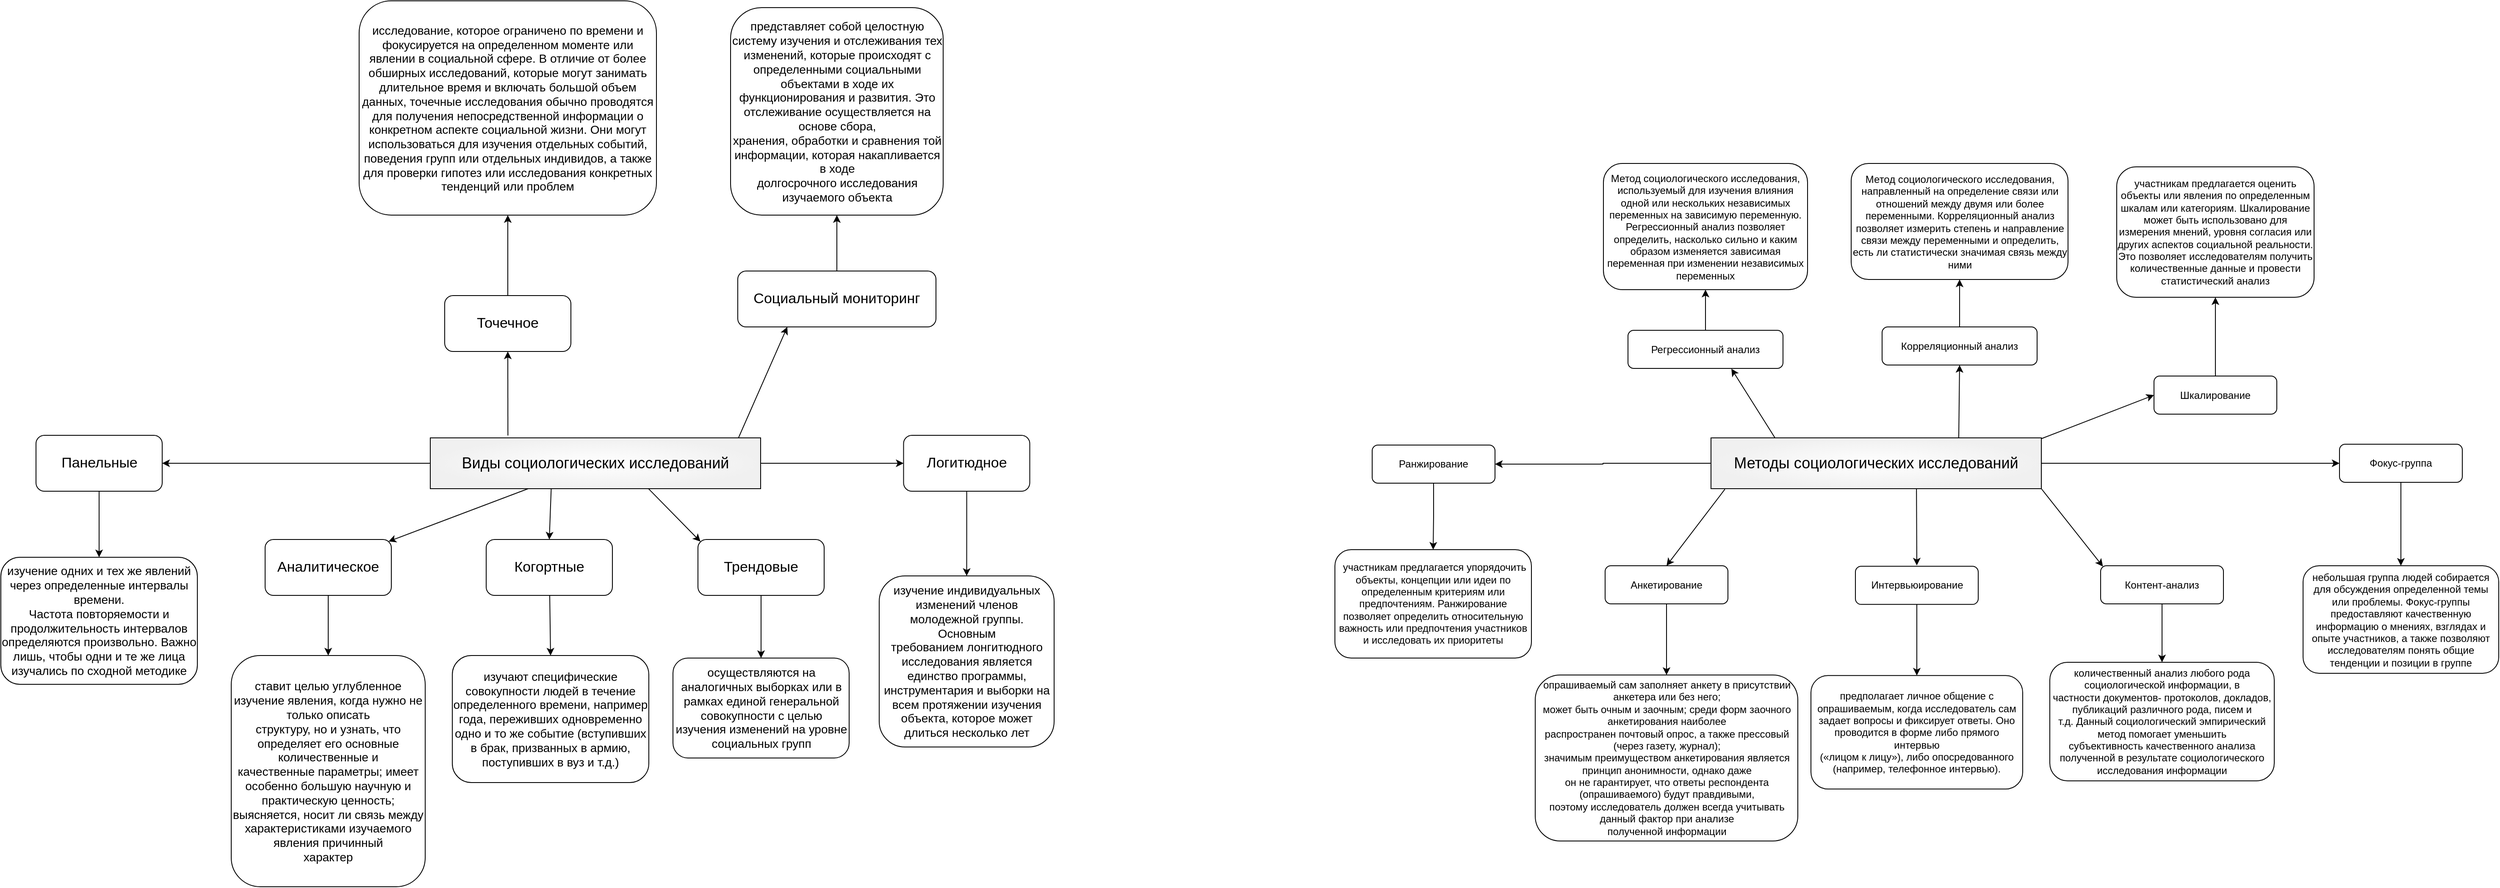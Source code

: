<mxfile version="22.1.7" type="device">
  <diagram name="Страница — 1" id="U8JOantWjNgqsDp78zfE">
    <mxGraphModel dx="1302" dy="1434" grid="0" gridSize="10" guides="1" tooltips="1" connect="1" arrows="1" fold="1" page="0" pageScale="1" pageWidth="827" pageHeight="1169" math="0" shadow="0">
      <root>
        <mxCell id="0" />
        <mxCell id="1" parent="0" />
        <mxCell id="UKYrtE4_NKRgBVxxTzd2-6" style="rounded=0;orthogonalLoop=1;jettySize=auto;html=1;entryX=0.978;entryY=0.035;entryDx=0;entryDy=0;entryPerimeter=0;" edge="1" parent="1" source="UKYrtE4_NKRgBVxxTzd2-1" target="UKYrtE4_NKRgBVxxTzd2-3">
          <mxGeometry relative="1" as="geometry" />
        </mxCell>
        <mxCell id="UKYrtE4_NKRgBVxxTzd2-19" style="edgeStyle=orthogonalEdgeStyle;rounded=0;orthogonalLoop=1;jettySize=auto;html=1;entryX=1;entryY=0.5;entryDx=0;entryDy=0;" edge="1" parent="1" source="UKYrtE4_NKRgBVxxTzd2-1" target="UKYrtE4_NKRgBVxxTzd2-15">
          <mxGeometry relative="1" as="geometry" />
        </mxCell>
        <mxCell id="UKYrtE4_NKRgBVxxTzd2-23" style="edgeStyle=orthogonalEdgeStyle;rounded=0;orthogonalLoop=1;jettySize=auto;html=1;" edge="1" parent="1" source="UKYrtE4_NKRgBVxxTzd2-1" target="UKYrtE4_NKRgBVxxTzd2-20">
          <mxGeometry relative="1" as="geometry" />
        </mxCell>
        <mxCell id="UKYrtE4_NKRgBVxxTzd2-29" style="rounded=0;orthogonalLoop=1;jettySize=auto;html=1;entryX=0.5;entryY=1;entryDx=0;entryDy=0;exitX=0.235;exitY=-0.046;exitDx=0;exitDy=0;exitPerimeter=0;" edge="1" parent="1" source="UKYrtE4_NKRgBVxxTzd2-1" target="UKYrtE4_NKRgBVxxTzd2-28">
          <mxGeometry relative="1" as="geometry" />
        </mxCell>
        <mxCell id="UKYrtE4_NKRgBVxxTzd2-1" value="&lt;font style=&quot;font-size: 18px;&quot;&gt;Виды социологических исследований&lt;/font&gt;" style="rounded=0;whiteSpace=wrap;html=1;fillColor=default;gradientColor=#f0f0f0;gradientDirection=radial;strokeColor=default;" vertex="1" parent="1">
          <mxGeometry x="258" y="72" width="390" height="60" as="geometry" />
        </mxCell>
        <mxCell id="UKYrtE4_NKRgBVxxTzd2-5" value="" style="edgeStyle=orthogonalEdgeStyle;rounded=0;orthogonalLoop=1;jettySize=auto;html=1;" edge="1" parent="1" source="UKYrtE4_NKRgBVxxTzd2-3" target="UKYrtE4_NKRgBVxxTzd2-4">
          <mxGeometry relative="1" as="geometry" />
        </mxCell>
        <mxCell id="UKYrtE4_NKRgBVxxTzd2-3" value="&lt;font style=&quot;font-size: 17px;&quot;&gt;Аналитическое&lt;/font&gt;" style="rounded=1;whiteSpace=wrap;html=1;" vertex="1" parent="1">
          <mxGeometry x="63" y="192" width="149" height="66" as="geometry" />
        </mxCell>
        <mxCell id="UKYrtE4_NKRgBVxxTzd2-4" value="&lt;font style=&quot;font-size: 14px;&quot;&gt;ставит целью углубленное изучение явления, когда нужно не только описать&lt;br&gt;структуру, но и узнать, что определяет его основные количественные и&lt;br&gt;качественные параметры; имеет особенно большую научную и практическую ценность;&lt;br&gt;выясняется, носит ли связь между характеристиками изучаемого явления причинный&lt;br&gt;характер&lt;/font&gt;" style="rounded=1;whiteSpace=wrap;html=1;" vertex="1" parent="1">
          <mxGeometry x="23" y="329" width="229" height="273" as="geometry" />
        </mxCell>
        <mxCell id="UKYrtE4_NKRgBVxxTzd2-7" value="&lt;font style=&quot;font-size: 17px;&quot;&gt;Когортные&lt;/font&gt;" style="rounded=1;whiteSpace=wrap;html=1;" vertex="1" parent="1">
          <mxGeometry x="324" y="192" width="149" height="66" as="geometry" />
        </mxCell>
        <mxCell id="UKYrtE4_NKRgBVxxTzd2-8" value="" style="edgeStyle=orthogonalEdgeStyle;rounded=0;orthogonalLoop=1;jettySize=auto;html=1;" edge="1" parent="1" target="UKYrtE4_NKRgBVxxTzd2-9">
          <mxGeometry relative="1" as="geometry">
            <mxPoint x="399" y="258" as="sourcePoint" />
          </mxGeometry>
        </mxCell>
        <mxCell id="UKYrtE4_NKRgBVxxTzd2-9" value="&lt;font style=&quot;font-size: 14px;&quot;&gt;изучают специфические совокупности людей в течение определенного времени, например года, переживших одновременно одно и то же событие (вступивших в брак, призванных в армию, поступивших в вуз и т.д.)&lt;/font&gt;" style="rounded=1;whiteSpace=wrap;html=1;" vertex="1" parent="1">
          <mxGeometry x="284" y="329" width="232" height="150" as="geometry" />
        </mxCell>
        <mxCell id="UKYrtE4_NKRgBVxxTzd2-10" value="" style="endArrow=classic;html=1;rounded=0;exitX=0.366;exitY=1.001;exitDx=0;exitDy=0;exitPerimeter=0;entryX=0.5;entryY=0;entryDx=0;entryDy=0;" edge="1" parent="1" source="UKYrtE4_NKRgBVxxTzd2-1" target="UKYrtE4_NKRgBVxxTzd2-7">
          <mxGeometry width="50" height="50" relative="1" as="geometry">
            <mxPoint x="565" y="256" as="sourcePoint" />
            <mxPoint x="615" y="206" as="targetPoint" />
          </mxGeometry>
        </mxCell>
        <mxCell id="UKYrtE4_NKRgBVxxTzd2-14" value="" style="edgeStyle=orthogonalEdgeStyle;rounded=0;orthogonalLoop=1;jettySize=auto;html=1;" edge="1" parent="1" source="UKYrtE4_NKRgBVxxTzd2-11" target="UKYrtE4_NKRgBVxxTzd2-13">
          <mxGeometry relative="1" as="geometry" />
        </mxCell>
        <mxCell id="UKYrtE4_NKRgBVxxTzd2-11" value="&lt;font style=&quot;font-size: 17px;&quot;&gt;Трендовые&lt;/font&gt;" style="rounded=1;whiteSpace=wrap;html=1;" vertex="1" parent="1">
          <mxGeometry x="574" y="192" width="149" height="66" as="geometry" />
        </mxCell>
        <mxCell id="UKYrtE4_NKRgBVxxTzd2-12" value="" style="endArrow=classic;html=1;rounded=0;exitX=0.66;exitY=0.997;exitDx=0;exitDy=0;exitPerimeter=0;entryX=0.02;entryY=0.038;entryDx=0;entryDy=0;entryPerimeter=0;" edge="1" parent="1" source="UKYrtE4_NKRgBVxxTzd2-1" target="UKYrtE4_NKRgBVxxTzd2-11">
          <mxGeometry width="50" height="50" relative="1" as="geometry">
            <mxPoint x="500" y="208" as="sourcePoint" />
            <mxPoint x="550" y="158" as="targetPoint" />
          </mxGeometry>
        </mxCell>
        <mxCell id="UKYrtE4_NKRgBVxxTzd2-13" value="&lt;font style=&quot;font-size: 14px;&quot;&gt;осуществляются на аналогичных выборках или в рамках единой генеральной&lt;br/&gt;совокупности с целью изучения изменений на уровне социальных групп&lt;/font&gt;" style="rounded=1;whiteSpace=wrap;html=1;" vertex="1" parent="1">
          <mxGeometry x="544.5" y="332" width="208" height="118" as="geometry" />
        </mxCell>
        <mxCell id="UKYrtE4_NKRgBVxxTzd2-18" value="" style="edgeStyle=orthogonalEdgeStyle;rounded=0;orthogonalLoop=1;jettySize=auto;html=1;" edge="1" parent="1" source="UKYrtE4_NKRgBVxxTzd2-15" target="UKYrtE4_NKRgBVxxTzd2-17">
          <mxGeometry relative="1" as="geometry" />
        </mxCell>
        <mxCell id="UKYrtE4_NKRgBVxxTzd2-15" value="&lt;font style=&quot;font-size: 17px;&quot;&gt;Панельные&lt;/font&gt;" style="rounded=1;whiteSpace=wrap;html=1;" vertex="1" parent="1">
          <mxGeometry x="-207.5" y="69" width="149" height="66" as="geometry" />
        </mxCell>
        <mxCell id="UKYrtE4_NKRgBVxxTzd2-17" value="&lt;font style=&quot;font-size: 14px;&quot;&gt;изучение одних и тех же явлений через определенные интервалы времени.&lt;br&gt;Частота повторяемости и продолжительность интервалов определяются произвольно.&amp;nbsp;&lt;/font&gt;&lt;font style=&quot;font-size: 14px;&quot;&gt;&lt;font style=&quot;font-size: 14px;&quot;&gt;Важно лишь, чтобы&amp;nbsp;&lt;/font&gt;&lt;span style=&quot;line-height: 115%; font-family: Calibri, sans-serif;&quot;&gt;одни и те же лица изучались по сходной методике&lt;/span&gt;&lt;/font&gt;" style="rounded=1;whiteSpace=wrap;html=1;align=center;" vertex="1" parent="1">
          <mxGeometry x="-249" y="213" width="232" height="150" as="geometry" />
        </mxCell>
        <mxCell id="UKYrtE4_NKRgBVxxTzd2-22" value="" style="edgeStyle=orthogonalEdgeStyle;rounded=0;orthogonalLoop=1;jettySize=auto;html=1;" edge="1" parent="1" source="UKYrtE4_NKRgBVxxTzd2-20" target="UKYrtE4_NKRgBVxxTzd2-21">
          <mxGeometry relative="1" as="geometry" />
        </mxCell>
        <mxCell id="UKYrtE4_NKRgBVxxTzd2-20" value="&lt;font style=&quot;font-size: 17px;&quot;&gt;Логитюдное&lt;/font&gt;" style="rounded=1;whiteSpace=wrap;html=1;" vertex="1" parent="1">
          <mxGeometry x="816.75" y="69" width="149" height="66" as="geometry" />
        </mxCell>
        <mxCell id="UKYrtE4_NKRgBVxxTzd2-21" value="&lt;font style=&quot;font-size: 14px;&quot;&gt;изучение индивидуальных изменений членов молодежной группы. Основным&lt;br&gt;требованием лонгитюдного исследования является единство программы,&lt;br&gt;инструментария и выборки на всем протяжении изучения объекта, которое может&lt;br&gt;длиться несколько лет&lt;/font&gt;" style="rounded=1;whiteSpace=wrap;html=1;" vertex="1" parent="1">
          <mxGeometry x="788" y="235" width="206.5" height="202" as="geometry" />
        </mxCell>
        <mxCell id="UKYrtE4_NKRgBVxxTzd2-27" style="edgeStyle=orthogonalEdgeStyle;rounded=0;orthogonalLoop=1;jettySize=auto;html=1;" edge="1" parent="1" source="UKYrtE4_NKRgBVxxTzd2-24" target="UKYrtE4_NKRgBVxxTzd2-26">
          <mxGeometry relative="1" as="geometry" />
        </mxCell>
        <mxCell id="UKYrtE4_NKRgBVxxTzd2-24" value="&lt;font style=&quot;font-size: 17px;&quot;&gt;Социальный мониторинг&lt;/font&gt;" style="rounded=1;whiteSpace=wrap;html=1;" vertex="1" parent="1">
          <mxGeometry x="621" y="-125" width="234" height="66" as="geometry" />
        </mxCell>
        <mxCell id="UKYrtE4_NKRgBVxxTzd2-25" style="rounded=0;orthogonalLoop=1;jettySize=auto;html=1;entryX=0.25;entryY=1;entryDx=0;entryDy=0;exitX=0.933;exitY=-0.001;exitDx=0;exitDy=0;exitPerimeter=0;" edge="1" parent="1" source="UKYrtE4_NKRgBVxxTzd2-1" target="UKYrtE4_NKRgBVxxTzd2-24">
          <mxGeometry relative="1" as="geometry" />
        </mxCell>
        <mxCell id="UKYrtE4_NKRgBVxxTzd2-26" value="&lt;font style=&quot;font-size: 14px;&quot;&gt;представляет собой целостную систему изучения и отслеживания тех&lt;br/&gt;изменений, которые происходят с определенными социальными объектами в ходе их&lt;br/&gt;функционирования и развития. Это отслеживание осуществляется на основе сбора,&lt;br/&gt;хранения, обработки и сравнения той информации, которая накапливается в ходе&lt;br/&gt;долгосрочного исследования изучаемого объекта&lt;/font&gt;" style="rounded=1;whiteSpace=wrap;html=1;" vertex="1" parent="1">
          <mxGeometry x="612.5" y="-436" width="251" height="245" as="geometry" />
        </mxCell>
        <mxCell id="UKYrtE4_NKRgBVxxTzd2-31" style="edgeStyle=orthogonalEdgeStyle;rounded=0;orthogonalLoop=1;jettySize=auto;html=1;entryX=0.5;entryY=1;entryDx=0;entryDy=0;" edge="1" parent="1" source="UKYrtE4_NKRgBVxxTzd2-28" target="UKYrtE4_NKRgBVxxTzd2-30">
          <mxGeometry relative="1" as="geometry" />
        </mxCell>
        <mxCell id="UKYrtE4_NKRgBVxxTzd2-28" value="&lt;font style=&quot;font-size: 17px;&quot;&gt;Точечное&lt;/font&gt;" style="rounded=1;whiteSpace=wrap;html=1;" vertex="1" parent="1">
          <mxGeometry x="275" y="-96" width="149" height="66" as="geometry" />
        </mxCell>
        <mxCell id="UKYrtE4_NKRgBVxxTzd2-30" value="&lt;font style=&quot;font-size: 14px;&quot;&gt;исследование, которое ограничено по времени и фокусируется на определенном моменте или явлении в социальной сфере. В отличие от более обширных исследований, которые могут занимать длительное время и включать большой объем данных, точечные исследования обычно проводятся для получения непосредственной информации о конкретном аспекте социальной жизни. Они могут использоваться для изучения отдельных событий, поведения групп или отдельных индивидов, а также для проверки гипотез или исследования конкретных тенденций или проблем&lt;/font&gt;" style="rounded=1;whiteSpace=wrap;html=1;" vertex="1" parent="1">
          <mxGeometry x="174" y="-444" width="351" height="253" as="geometry" />
        </mxCell>
        <mxCell id="UKYrtE4_NKRgBVxxTzd2-49" style="edgeStyle=orthogonalEdgeStyle;rounded=0;orthogonalLoop=1;jettySize=auto;html=1;" edge="1" parent="1" source="UKYrtE4_NKRgBVxxTzd2-32" target="UKYrtE4_NKRgBVxxTzd2-46">
          <mxGeometry relative="1" as="geometry" />
        </mxCell>
        <mxCell id="UKYrtE4_NKRgBVxxTzd2-53" style="edgeStyle=orthogonalEdgeStyle;rounded=0;orthogonalLoop=1;jettySize=auto;html=1;entryX=1;entryY=0.5;entryDx=0;entryDy=0;" edge="1" parent="1" source="UKYrtE4_NKRgBVxxTzd2-32" target="UKYrtE4_NKRgBVxxTzd2-50">
          <mxGeometry relative="1" as="geometry" />
        </mxCell>
        <mxCell id="UKYrtE4_NKRgBVxxTzd2-32" value="&lt;font style=&quot;font-size: 18px;&quot;&gt;Методы социологических исследований&lt;/font&gt;" style="rounded=0;whiteSpace=wrap;html=1;fillColor=default;gradientColor=#f0f0f0;gradientDirection=radial;strokeColor=default;" vertex="1" parent="1">
          <mxGeometry x="1770" y="72" width="390" height="60" as="geometry" />
        </mxCell>
        <mxCell id="UKYrtE4_NKRgBVxxTzd2-35" value="" style="edgeStyle=orthogonalEdgeStyle;rounded=0;orthogonalLoop=1;jettySize=auto;html=1;" edge="1" parent="1" source="UKYrtE4_NKRgBVxxTzd2-33" target="UKYrtE4_NKRgBVxxTzd2-34">
          <mxGeometry relative="1" as="geometry" />
        </mxCell>
        <mxCell id="UKYrtE4_NKRgBVxxTzd2-33" value="Анкетирование" style="rounded=1;whiteSpace=wrap;html=1;" vertex="1" parent="1">
          <mxGeometry x="1645" y="223" width="145" height="45" as="geometry" />
        </mxCell>
        <mxCell id="UKYrtE4_NKRgBVxxTzd2-34" value="опрашиваемый сам заполняет анкету в присутствии анкетера или без него;&lt;br/&gt;может быть очным и заочным; среди форм заочного анкетирования наиболее&lt;br/&gt;распространен почтовый опрос, а также прессовый (через газету, журнал);&lt;br/&gt;значимым преимуществом анкетирования является принцип анонимности, однако даже&lt;br/&gt;он не гарантирует, что ответы респондента (опрашиваемого) будут правдивыми,&lt;br/&gt;поэтому исследователь должен всегда учитывать данный фактор при анализе&lt;br/&gt;полученной информации" style="rounded=1;whiteSpace=wrap;html=1;" vertex="1" parent="1">
          <mxGeometry x="1562.5" y="352" width="310" height="196" as="geometry" />
        </mxCell>
        <mxCell id="UKYrtE4_NKRgBVxxTzd2-36" value="" style="endArrow=classic;html=1;rounded=0;exitX=0.042;exitY=1.012;exitDx=0;exitDy=0;exitPerimeter=0;entryX=0.5;entryY=0;entryDx=0;entryDy=0;" edge="1" parent="1" source="UKYrtE4_NKRgBVxxTzd2-32" target="UKYrtE4_NKRgBVxxTzd2-33">
          <mxGeometry width="50" height="50" relative="1" as="geometry">
            <mxPoint x="1883" y="243" as="sourcePoint" />
            <mxPoint x="1933" y="193" as="targetPoint" />
          </mxGeometry>
        </mxCell>
        <mxCell id="UKYrtE4_NKRgBVxxTzd2-40" value="" style="edgeStyle=orthogonalEdgeStyle;rounded=0;orthogonalLoop=1;jettySize=auto;html=1;" edge="1" parent="1" source="UKYrtE4_NKRgBVxxTzd2-38" target="UKYrtE4_NKRgBVxxTzd2-39">
          <mxGeometry relative="1" as="geometry" />
        </mxCell>
        <mxCell id="UKYrtE4_NKRgBVxxTzd2-38" value="Интервьюирование" style="rounded=1;whiteSpace=wrap;html=1;" vertex="1" parent="1">
          <mxGeometry x="1940.5" y="223.66" width="145" height="45" as="geometry" />
        </mxCell>
        <mxCell id="UKYrtE4_NKRgBVxxTzd2-39" value="предполагает личное общение с опрашиваемым, когда исследователь сам&lt;br/&gt;задает вопросы и фиксирует ответы. Оно проводится в форме либо прямого интервью&lt;br/&gt;(«лицом к лицу»), либо опосредованного (например, телефонное интервью)." style="rounded=1;whiteSpace=wrap;html=1;" vertex="1" parent="1">
          <mxGeometry x="1888" y="352.66" width="250" height="134" as="geometry" />
        </mxCell>
        <mxCell id="UKYrtE4_NKRgBVxxTzd2-41" value="" style="endArrow=classic;html=1;rounded=0;exitX=0.622;exitY=0.996;exitDx=0;exitDy=0;exitPerimeter=0;" edge="1" parent="1" source="UKYrtE4_NKRgBVxxTzd2-32">
          <mxGeometry width="50" height="50" relative="1" as="geometry">
            <mxPoint x="2013" y="133" as="sourcePoint" />
            <mxPoint x="2013" y="222.66" as="targetPoint" />
          </mxGeometry>
        </mxCell>
        <mxCell id="UKYrtE4_NKRgBVxxTzd2-45" style="edgeStyle=orthogonalEdgeStyle;rounded=0;orthogonalLoop=1;jettySize=auto;html=1;entryX=0.5;entryY=0;entryDx=0;entryDy=0;" edge="1" parent="1" source="UKYrtE4_NKRgBVxxTzd2-42" target="UKYrtE4_NKRgBVxxTzd2-44">
          <mxGeometry relative="1" as="geometry" />
        </mxCell>
        <mxCell id="UKYrtE4_NKRgBVxxTzd2-42" value="Контент-анализ" style="rounded=1;whiteSpace=wrap;html=1;" vertex="1" parent="1">
          <mxGeometry x="2230" y="223" width="145" height="45" as="geometry" />
        </mxCell>
        <mxCell id="UKYrtE4_NKRgBVxxTzd2-43" value="" style="endArrow=classic;html=1;rounded=0;exitX=1;exitY=1;exitDx=0;exitDy=0;entryX=0.019;entryY=0.02;entryDx=0;entryDy=0;entryPerimeter=0;" edge="1" parent="1" source="UKYrtE4_NKRgBVxxTzd2-32" target="UKYrtE4_NKRgBVxxTzd2-42">
          <mxGeometry width="50" height="50" relative="1" as="geometry">
            <mxPoint x="2237" y="209" as="sourcePoint" />
            <mxPoint x="2287" y="159" as="targetPoint" />
          </mxGeometry>
        </mxCell>
        <mxCell id="UKYrtE4_NKRgBVxxTzd2-44" value="количественный анализ любого рода социологической информации, в&lt;br/&gt;частности документов- протоколов, докладов, публикаций различного рода, писем и&lt;br/&gt;т.д. Данный социологический эмпирический метод помогает уменьшить&lt;br/&gt;субъективность качественного анализа полученной в результате социологического&lt;br/&gt;исследования информации" style="rounded=1;whiteSpace=wrap;html=1;" vertex="1" parent="1">
          <mxGeometry x="2170" y="337" width="265" height="140" as="geometry" />
        </mxCell>
        <mxCell id="UKYrtE4_NKRgBVxxTzd2-48" style="edgeStyle=orthogonalEdgeStyle;rounded=0;orthogonalLoop=1;jettySize=auto;html=1;entryX=0.5;entryY=0;entryDx=0;entryDy=0;" edge="1" parent="1" source="UKYrtE4_NKRgBVxxTzd2-46" target="UKYrtE4_NKRgBVxxTzd2-47">
          <mxGeometry relative="1" as="geometry" />
        </mxCell>
        <mxCell id="UKYrtE4_NKRgBVxxTzd2-46" value="Фокус-группа" style="rounded=1;whiteSpace=wrap;html=1;" vertex="1" parent="1">
          <mxGeometry x="2512" y="79.5" width="145" height="45" as="geometry" />
        </mxCell>
        <mxCell id="UKYrtE4_NKRgBVxxTzd2-47" value="небольшая группа людей собирается для обсуждения определенной темы или проблемы. Фокус-группы предоставляют качественную информацию о мнениях, взглядах и опыте участников, а также позволяют исследователям понять общие тенденции и позиции в группе" style="rounded=1;whiteSpace=wrap;html=1;" vertex="1" parent="1">
          <mxGeometry x="2469" y="223" width="231" height="127" as="geometry" />
        </mxCell>
        <mxCell id="UKYrtE4_NKRgBVxxTzd2-52" value="" style="edgeStyle=orthogonalEdgeStyle;rounded=0;orthogonalLoop=1;jettySize=auto;html=1;" edge="1" parent="1" source="UKYrtE4_NKRgBVxxTzd2-50" target="UKYrtE4_NKRgBVxxTzd2-51">
          <mxGeometry relative="1" as="geometry" />
        </mxCell>
        <mxCell id="UKYrtE4_NKRgBVxxTzd2-50" value="Ранжирование" style="rounded=1;whiteSpace=wrap;html=1;" vertex="1" parent="1">
          <mxGeometry x="1370" y="80.5" width="145" height="45" as="geometry" />
        </mxCell>
        <mxCell id="UKYrtE4_NKRgBVxxTzd2-51" value="&amp;nbsp;участникам предлагается упорядочить объекты, концепции или идеи по определенным критериям или предпочтениям. Ранжирование позволяет определить относительную важность или предпочтения участников и исследовать их приоритеты" style="rounded=1;whiteSpace=wrap;html=1;" vertex="1" parent="1">
          <mxGeometry x="1326" y="204" width="232" height="128" as="geometry" />
        </mxCell>
        <mxCell id="UKYrtE4_NKRgBVxxTzd2-56" value="" style="edgeStyle=orthogonalEdgeStyle;rounded=0;orthogonalLoop=1;jettySize=auto;html=1;" edge="1" parent="1" source="UKYrtE4_NKRgBVxxTzd2-54" target="UKYrtE4_NKRgBVxxTzd2-55">
          <mxGeometry relative="1" as="geometry" />
        </mxCell>
        <mxCell id="UKYrtE4_NKRgBVxxTzd2-54" value="Шкалирование" style="rounded=1;whiteSpace=wrap;html=1;" vertex="1" parent="1">
          <mxGeometry x="2293" y="-1" width="145" height="45" as="geometry" />
        </mxCell>
        <mxCell id="UKYrtE4_NKRgBVxxTzd2-55" value="участникам предлагается оценить объекты или явления по определенным шкалам или категориям. Шкалирование может быть использовано для измерения мнений, уровня согласия или других аспектов социальной реальности. Это позволяет исследователям получить количественные данные и провести статистический анализ" style="rounded=1;whiteSpace=wrap;html=1;" vertex="1" parent="1">
          <mxGeometry x="2249" y="-248" width="233" height="154" as="geometry" />
        </mxCell>
        <mxCell id="UKYrtE4_NKRgBVxxTzd2-57" value="" style="endArrow=classic;html=1;rounded=0;entryX=0;entryY=0.5;entryDx=0;entryDy=0;" edge="1" parent="1" target="UKYrtE4_NKRgBVxxTzd2-54">
          <mxGeometry width="50" height="50" relative="1" as="geometry">
            <mxPoint x="2160" y="73" as="sourcePoint" />
            <mxPoint x="2210" y="23" as="targetPoint" />
          </mxGeometry>
        </mxCell>
        <mxCell id="UKYrtE4_NKRgBVxxTzd2-61" value="" style="edgeStyle=orthogonalEdgeStyle;rounded=0;orthogonalLoop=1;jettySize=auto;html=1;" edge="1" parent="1" source="UKYrtE4_NKRgBVxxTzd2-58" target="UKYrtE4_NKRgBVxxTzd2-60">
          <mxGeometry relative="1" as="geometry" />
        </mxCell>
        <mxCell id="UKYrtE4_NKRgBVxxTzd2-58" value="Корреляционный анализ" style="rounded=1;whiteSpace=wrap;html=1;" vertex="1" parent="1">
          <mxGeometry x="1972" y="-59" width="183" height="45" as="geometry" />
        </mxCell>
        <mxCell id="UKYrtE4_NKRgBVxxTzd2-59" value="" style="endArrow=classic;html=1;rounded=0;entryX=0.5;entryY=1;entryDx=0;entryDy=0;exitX=0.75;exitY=0;exitDx=0;exitDy=0;" edge="1" parent="1" source="UKYrtE4_NKRgBVxxTzd2-32" target="UKYrtE4_NKRgBVxxTzd2-58">
          <mxGeometry width="50" height="50" relative="1" as="geometry">
            <mxPoint x="2028" y="78" as="sourcePoint" />
            <mxPoint x="2078" y="28" as="targetPoint" />
          </mxGeometry>
        </mxCell>
        <mxCell id="UKYrtE4_NKRgBVxxTzd2-60" value="Метод социологического исследования, направленный на определение связи или отношений между двумя или более переменными. Корреляционный анализ позволяет измерить степень и направление связи между переменными и определить, есть ли статистически значимая связь между ними" style="rounded=1;whiteSpace=wrap;html=1;" vertex="1" parent="1">
          <mxGeometry x="1935.5" y="-252" width="256" height="137" as="geometry" />
        </mxCell>
        <mxCell id="UKYrtE4_NKRgBVxxTzd2-66" value="" style="edgeStyle=orthogonalEdgeStyle;rounded=0;orthogonalLoop=1;jettySize=auto;html=1;" edge="1" parent="1" source="UKYrtE4_NKRgBVxxTzd2-62" target="UKYrtE4_NKRgBVxxTzd2-64">
          <mxGeometry relative="1" as="geometry" />
        </mxCell>
        <mxCell id="UKYrtE4_NKRgBVxxTzd2-62" value="Регрессионный анализ" style="rounded=1;whiteSpace=wrap;html=1;" vertex="1" parent="1">
          <mxGeometry x="1672" y="-55" width="183" height="45" as="geometry" />
        </mxCell>
        <mxCell id="UKYrtE4_NKRgBVxxTzd2-64" value="Метод социологического исследования, используемый для изучения влияния одной или нескольких независимых переменных на зависимую переменную. Регрессионный анализ позволяет определить, насколько сильно и каким образом изменяется зависимая переменная при изменении независимых переменных" style="rounded=1;whiteSpace=wrap;html=1;" vertex="1" parent="1">
          <mxGeometry x="1643" y="-252" width="241" height="149" as="geometry" />
        </mxCell>
        <mxCell id="UKYrtE4_NKRgBVxxTzd2-65" value="" style="endArrow=classic;html=1;rounded=0;exitX=0.193;exitY=-0.007;exitDx=0;exitDy=0;exitPerimeter=0;entryX=0.667;entryY=1.007;entryDx=0;entryDy=0;entryPerimeter=0;" edge="1" parent="1" source="UKYrtE4_NKRgBVxxTzd2-32" target="UKYrtE4_NKRgBVxxTzd2-62">
          <mxGeometry width="50" height="50" relative="1" as="geometry">
            <mxPoint x="1827" y="52" as="sourcePoint" />
            <mxPoint x="1877" y="2" as="targetPoint" />
          </mxGeometry>
        </mxCell>
      </root>
    </mxGraphModel>
  </diagram>
</mxfile>
